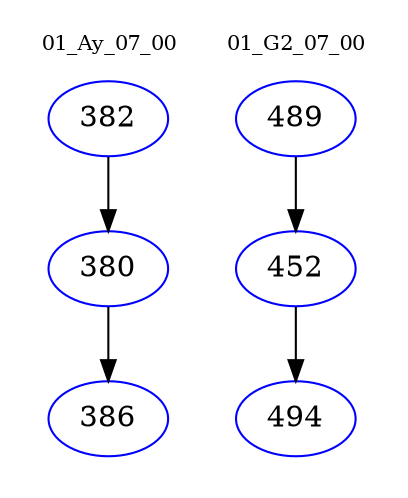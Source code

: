 digraph{
subgraph cluster_0 {
color = white
label = "01_Ay_07_00";
fontsize=10;
T0_382 [label="382", color="blue"]
T0_382 -> T0_380 [color="black"]
T0_380 [label="380", color="blue"]
T0_380 -> T0_386 [color="black"]
T0_386 [label="386", color="blue"]
}
subgraph cluster_1 {
color = white
label = "01_G2_07_00";
fontsize=10;
T1_489 [label="489", color="blue"]
T1_489 -> T1_452 [color="black"]
T1_452 [label="452", color="blue"]
T1_452 -> T1_494 [color="black"]
T1_494 [label="494", color="blue"]
}
}
